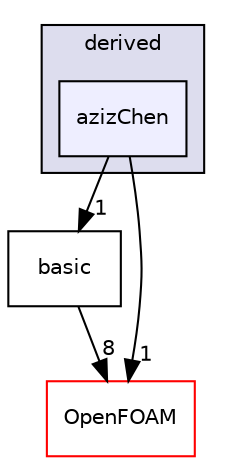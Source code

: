 digraph "src/lagrangian/molecularDynamics/potential/pairPotential/derived/azizChen" {
  bgcolor=transparent;
  compound=true
  node [ fontsize="10", fontname="Helvetica"];
  edge [ labelfontsize="10", labelfontname="Helvetica"];
  subgraph clusterdir_127cbda186355f052767641ca8d002f6 {
    graph [ bgcolor="#ddddee", pencolor="black", label="derived" fontname="Helvetica", fontsize="10", URL="dir_127cbda186355f052767641ca8d002f6.html"]
  dir_a1203e9eed930cf417d2b2da915a383f [shape=box, label="azizChen", style="filled", fillcolor="#eeeeff", pencolor="black", URL="dir_a1203e9eed930cf417d2b2da915a383f.html"];
  }
  dir_af06faa01f54f232122be5fb12cfebde [shape=box label="basic" URL="dir_af06faa01f54f232122be5fb12cfebde.html"];
  dir_c5473ff19b20e6ec4dfe5c310b3778a8 [shape=box label="OpenFOAM" color="red" URL="dir_c5473ff19b20e6ec4dfe5c310b3778a8.html"];
  dir_af06faa01f54f232122be5fb12cfebde->dir_c5473ff19b20e6ec4dfe5c310b3778a8 [headlabel="8", labeldistance=1.5 headhref="dir_001659_001897.html"];
  dir_a1203e9eed930cf417d2b2da915a383f->dir_af06faa01f54f232122be5fb12cfebde [headlabel="1", labeldistance=1.5 headhref="dir_001661_001659.html"];
  dir_a1203e9eed930cf417d2b2da915a383f->dir_c5473ff19b20e6ec4dfe5c310b3778a8 [headlabel="1", labeldistance=1.5 headhref="dir_001661_001897.html"];
}
